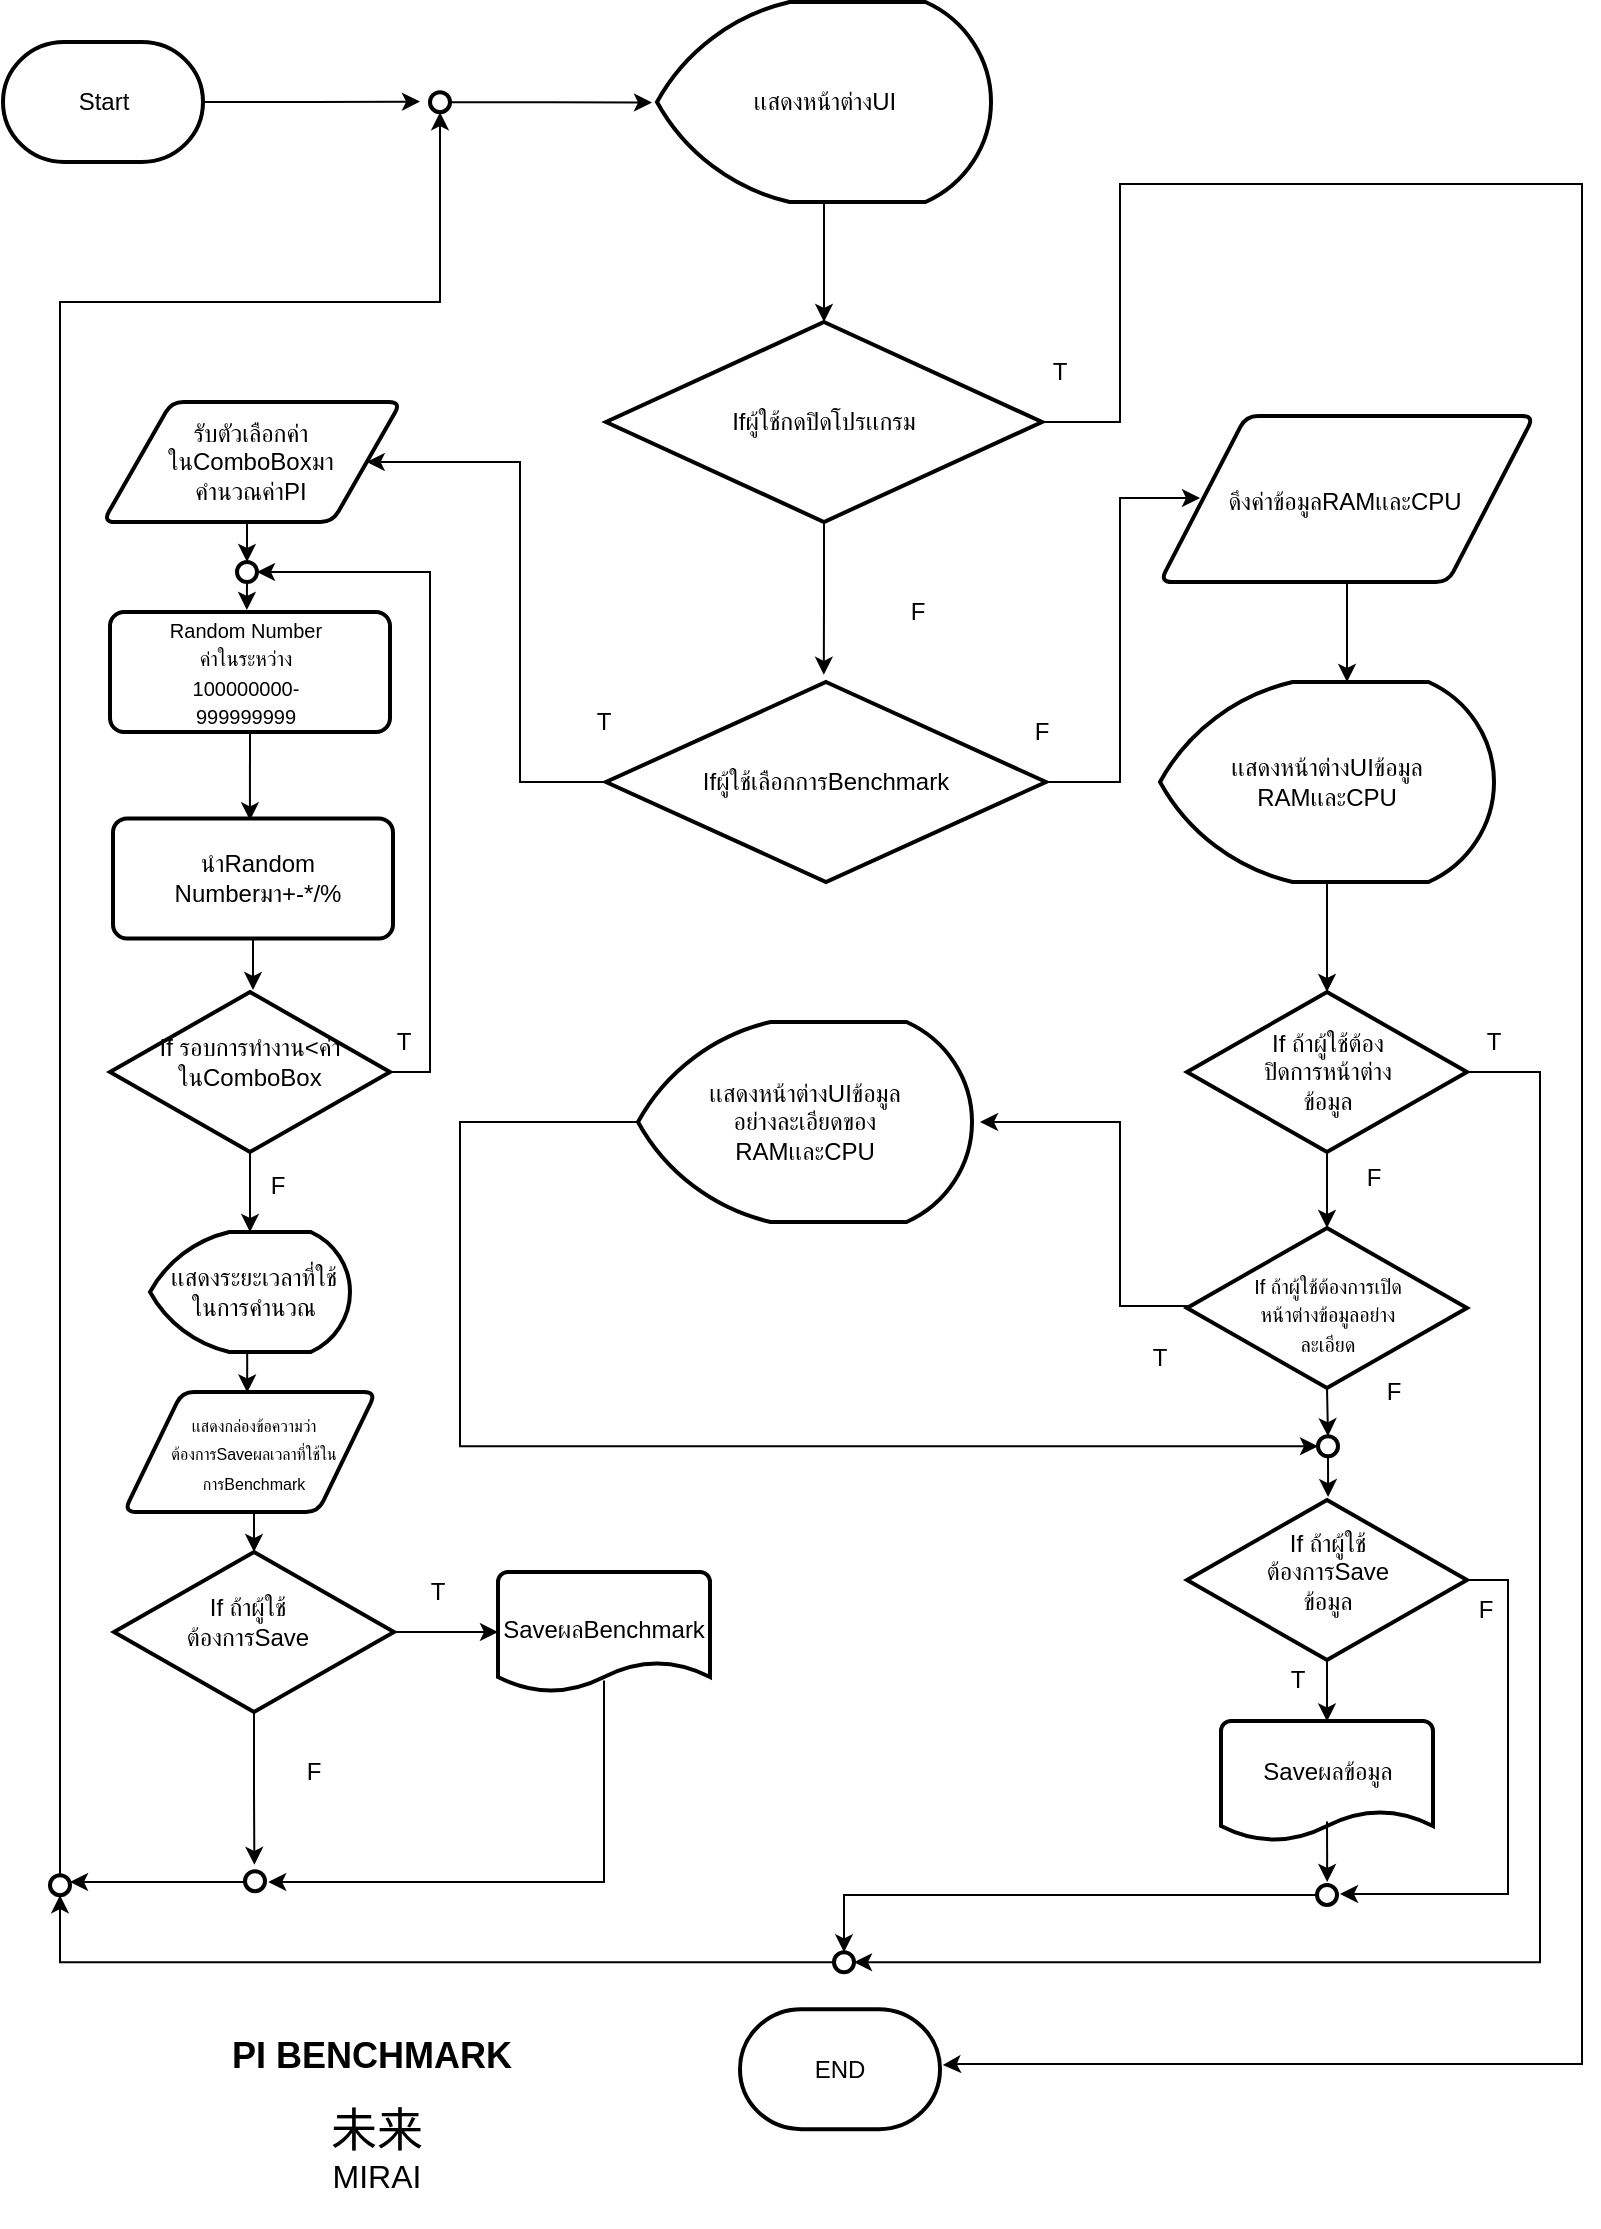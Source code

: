 <mxfile version="10.9.6" type="device"><diagram id="tdrPOvt-gT7DAUTGup8O" name="Page-1"><mxGraphModel dx="1243" dy="899" grid="1" gridSize="10" guides="1" tooltips="1" connect="1" arrows="1" fold="1" page="1" pageScale="1" pageWidth="827" pageHeight="1169" math="0" shadow="0"><root><mxCell id="0"/><mxCell id="1" parent="0"/><mxCell id="qbWmcRwHweNtYQnPMwT8-71" style="edgeStyle=orthogonalEdgeStyle;rounded=0;orthogonalLoop=1;jettySize=auto;html=1;exitX=1;exitY=0.5;exitDx=0;exitDy=0;exitPerimeter=0;" parent="1" source="erqGuCoqFYSn9tl3ci5M-1" edge="1"><mxGeometry relative="1" as="geometry"><mxPoint x="230" y="69.81" as="targetPoint"/></mxGeometry></mxCell><mxCell id="erqGuCoqFYSn9tl3ci5M-1" value="Start&lt;br&gt;" style="strokeWidth=2;html=1;shape=mxgraph.flowchart.terminator;whiteSpace=wrap;fontStyle=0" parent="1" vertex="1"><mxGeometry x="21.5" y="40" width="100" height="60" as="geometry"/></mxCell><mxCell id="erqGuCoqFYSn9tl3ci5M-51" style="edgeStyle=orthogonalEdgeStyle;rounded=0;orthogonalLoop=1;jettySize=auto;html=1;exitX=0.5;exitY=1;exitDx=0;exitDy=0;entryX=0.5;entryY=0;entryDx=0;entryDy=0;entryPerimeter=0;fontSize=5;" parent="1" source="erqGuCoqFYSn9tl3ci5M-16" target="erqGuCoqFYSn9tl3ci5M-49" edge="1"><mxGeometry relative="1" as="geometry"/></mxCell><mxCell id="erqGuCoqFYSn9tl3ci5M-16" value="" style="verticalLabelPosition=bottom;verticalAlign=top;html=1;strokeWidth=2;shape=parallelogram;perimeter=parallelogramPerimeter;whiteSpace=wrap;rounded=1;arcSize=12;size=0.23;fontStyle=0" parent="1" vertex="1"><mxGeometry x="71.5" y="220" width="149" height="60" as="geometry"/></mxCell><mxCell id="erqGuCoqFYSn9tl3ci5M-20" value="รับตัวเลือกค่าในComboBoxมาคำนวณค่าPI" style="text;html=1;fontStyle=0;whiteSpace=wrap;align=center;verticalAlign=middle;" parent="1" vertex="1"><mxGeometry x="96" y="225" width="99" height="50" as="geometry"/></mxCell><mxCell id="qbWmcRwHweNtYQnPMwT8-54" style="edgeStyle=orthogonalEdgeStyle;rounded=0;orthogonalLoop=1;jettySize=auto;html=1;exitX=0.5;exitY=1;exitDx=0;exitDy=0;entryX=0.489;entryY=0.016;entryDx=0;entryDy=0;entryPerimeter=0;" parent="1" source="erqGuCoqFYSn9tl3ci5M-33" target="erqGuCoqFYSn9tl3ci5M-37" edge="1"><mxGeometry relative="1" as="geometry"/></mxCell><mxCell id="erqGuCoqFYSn9tl3ci5M-33" value="" style="rounded=1;whiteSpace=wrap;html=1;absoluteArcSize=1;arcSize=14;strokeWidth=2;fontSize=5;align=center;" parent="1" vertex="1"><mxGeometry x="75" y="325" width="140" height="60" as="geometry"/></mxCell><mxCell id="erqGuCoqFYSn9tl3ci5M-36" value="&lt;font style=&quot;font-size: 10px&quot;&gt;Random Number&lt;br&gt;ค่าในระหว่าง&lt;br&gt;100000000-999999999&lt;/font&gt;" style="text;html=1;fontStyle=0;whiteSpace=wrap;align=center;verticalAlign=middle;" parent="1" vertex="1"><mxGeometry x="96" y="330" width="94" height="50" as="geometry"/></mxCell><mxCell id="erqGuCoqFYSn9tl3ci5M-87" style="edgeStyle=orthogonalEdgeStyle;rounded=0;orthogonalLoop=1;jettySize=auto;html=1;fontSize=5;" parent="1" source="erqGuCoqFYSn9tl3ci5M-37" edge="1"><mxGeometry relative="1" as="geometry"><mxPoint x="146.5" y="514" as="targetPoint"/><Array as="points"><mxPoint x="147" y="494"/><mxPoint x="147" y="494"/></Array></mxGeometry></mxCell><mxCell id="erqGuCoqFYSn9tl3ci5M-37" value="" style="rounded=1;whiteSpace=wrap;html=1;absoluteArcSize=1;arcSize=14;strokeWidth=2;fontSize=5;align=center;" parent="1" vertex="1"><mxGeometry x="76.5" y="428.2" width="140" height="60" as="geometry"/></mxCell><mxCell id="erqGuCoqFYSn9tl3ci5M-38" value="นำRandom Numberมา+-*/%" style="text;html=1;fontStyle=0;whiteSpace=wrap;align=center;verticalAlign=middle;" parent="1" vertex="1"><mxGeometry x="101.5" y="433.2" width="94" height="50" as="geometry"/></mxCell><mxCell id="erqGuCoqFYSn9tl3ci5M-47" style="edgeStyle=orthogonalEdgeStyle;rounded=0;orthogonalLoop=1;jettySize=auto;html=1;exitX=1;exitY=0.5;exitDx=0;exitDy=0;exitPerimeter=0;fontSize=5;entryX=1;entryY=0.5;entryDx=0;entryDy=0;entryPerimeter=0;" parent="1" source="erqGuCoqFYSn9tl3ci5M-42" target="erqGuCoqFYSn9tl3ci5M-49" edge="1"><mxGeometry relative="1" as="geometry"><mxPoint x="155" y="305" as="targetPoint"/><Array as="points"><mxPoint x="235" y="555"/><mxPoint x="235" y="305"/></Array></mxGeometry></mxCell><mxCell id="erqGuCoqFYSn9tl3ci5M-56" value="" style="edgeStyle=orthogonalEdgeStyle;rounded=0;orthogonalLoop=1;jettySize=auto;html=1;fontSize=5;" parent="1" source="erqGuCoqFYSn9tl3ci5M-42" target="erqGuCoqFYSn9tl3ci5M-55" edge="1"><mxGeometry relative="1" as="geometry"/></mxCell><mxCell id="erqGuCoqFYSn9tl3ci5M-42" value="" style="strokeWidth=2;html=1;shape=mxgraph.flowchart.decision;whiteSpace=wrap;fontSize=5;align=center;" parent="1" vertex="1"><mxGeometry x="75" y="515" width="140" height="80" as="geometry"/></mxCell><mxCell id="erqGuCoqFYSn9tl3ci5M-43" value="If รอบการทำงาน&amp;lt;ค่าในComboBox" style="text;html=1;fontStyle=0;whiteSpace=wrap;align=center;verticalAlign=middle;" parent="1" vertex="1"><mxGeometry x="98" y="525.2" width="94" height="50" as="geometry"/></mxCell><mxCell id="erqGuCoqFYSn9tl3ci5M-85" style="edgeStyle=orthogonalEdgeStyle;rounded=0;orthogonalLoop=1;jettySize=auto;html=1;exitX=0.5;exitY=1;exitDx=0;exitDy=0;exitPerimeter=0;fontSize=5;" parent="1" source="erqGuCoqFYSn9tl3ci5M-49" edge="1"><mxGeometry relative="1" as="geometry"><mxPoint x="143.419" y="323.977" as="targetPoint"/></mxGeometry></mxCell><mxCell id="erqGuCoqFYSn9tl3ci5M-49" value="" style="strokeWidth=2;html=1;shape=mxgraph.flowchart.start_2;whiteSpace=wrap;fontSize=5;align=center;" parent="1" vertex="1"><mxGeometry x="138.5" y="300" width="10" height="10" as="geometry"/></mxCell><mxCell id="erqGuCoqFYSn9tl3ci5M-54" value="T" style="text;html=1;fontStyle=0;whiteSpace=wrap;align=center;verticalAlign=middle;" parent="1" vertex="1"><mxGeometry x="175" y="515.2" width="94" height="50" as="geometry"/></mxCell><mxCell id="erqGuCoqFYSn9tl3ci5M-63" style="edgeStyle=orthogonalEdgeStyle;rounded=0;orthogonalLoop=1;jettySize=auto;html=1;exitX=0.5;exitY=1;exitDx=0;exitDy=0;exitPerimeter=0;entryX=0.463;entryY=0.004;entryDx=0;entryDy=0;entryPerimeter=0;fontSize=5;" parent="1" source="erqGuCoqFYSn9tl3ci5M-55" target="erqGuCoqFYSn9tl3ci5M-61" edge="1"><mxGeometry relative="1" as="geometry"/></mxCell><mxCell id="erqGuCoqFYSn9tl3ci5M-55" value="" style="strokeWidth=2;html=1;shape=mxgraph.flowchart.display;whiteSpace=wrap;fontSize=5;align=center;" parent="1" vertex="1"><mxGeometry x="95" y="635" width="100" height="60" as="geometry"/></mxCell><mxCell id="erqGuCoqFYSn9tl3ci5M-57" value="เเสดงระยะเวลาที่ใช้ในการคำนวณ" style="text;html=1;fontStyle=0;whiteSpace=wrap;align=center;verticalAlign=middle;" parent="1" vertex="1"><mxGeometry x="99.5" y="640.062" width="94" height="50" as="geometry"/></mxCell><mxCell id="erqGuCoqFYSn9tl3ci5M-58" value="F" style="text;html=1;fontStyle=0;whiteSpace=wrap;align=center;verticalAlign=middle;" parent="1" vertex="1"><mxGeometry x="112" y="587.2" width="94" height="50" as="geometry"/></mxCell><mxCell id="erqGuCoqFYSn9tl3ci5M-59" value="" style="strokeWidth=2;html=1;shape=mxgraph.flowchart.document2;whiteSpace=wrap;size=0.25;fontSize=5;align=center;" parent="1" vertex="1"><mxGeometry x="269" y="805" width="106" height="60" as="geometry"/></mxCell><mxCell id="erqGuCoqFYSn9tl3ci5M-60" value="" style="verticalLabelPosition=bottom;verticalAlign=top;html=1;strokeWidth=2;shape=parallelogram;perimeter=parallelogramPerimeter;whiteSpace=wrap;rounded=1;arcSize=12;size=0.23;fontSize=5;align=center;" parent="1" vertex="1"><mxGeometry x="82" y="715" width="126" height="60" as="geometry"/></mxCell><mxCell id="erqGuCoqFYSn9tl3ci5M-68" style="edgeStyle=orthogonalEdgeStyle;rounded=0;orthogonalLoop=1;jettySize=auto;html=1;exitX=0.5;exitY=1;exitDx=0;exitDy=0;entryX=0.5;entryY=0;entryDx=0;entryDy=0;entryPerimeter=0;fontSize=5;" parent="1" source="erqGuCoqFYSn9tl3ci5M-61" target="erqGuCoqFYSn9tl3ci5M-64" edge="1"><mxGeometry relative="1" as="geometry"><Array as="points"><mxPoint x="147" y="785"/><mxPoint x="147" y="785"/></Array></mxGeometry></mxCell><mxCell id="erqGuCoqFYSn9tl3ci5M-61" value="&lt;font style=&quot;font-size: 8px&quot;&gt;เเสดงกล่องข้อความว่าต้องการSaveผลเวลาที่ใช้ในการBenchmark&lt;/font&gt;" style="text;html=1;fontStyle=0;whiteSpace=wrap;align=center;verticalAlign=middle;" parent="1" vertex="1"><mxGeometry x="101" y="715" width="92" height="60" as="geometry"/></mxCell><mxCell id="erqGuCoqFYSn9tl3ci5M-69" value="" style="edgeStyle=orthogonalEdgeStyle;rounded=0;orthogonalLoop=1;jettySize=auto;html=1;fontSize=5;" parent="1" source="erqGuCoqFYSn9tl3ci5M-64" target="erqGuCoqFYSn9tl3ci5M-59" edge="1"><mxGeometry relative="1" as="geometry"/></mxCell><mxCell id="QAZasXvGWqtTVQiqI3l2-1" style="edgeStyle=orthogonalEdgeStyle;rounded=0;orthogonalLoop=1;jettySize=auto;html=1;exitX=0.5;exitY=1;exitDx=0;exitDy=0;exitPerimeter=0;entryX=0.469;entryY=-0.317;entryDx=0;entryDy=0;entryPerimeter=0;" edge="1" parent="1" source="erqGuCoqFYSn9tl3ci5M-64" target="erqGuCoqFYSn9tl3ci5M-73"><mxGeometry relative="1" as="geometry"/></mxCell><mxCell id="erqGuCoqFYSn9tl3ci5M-64" value="" style="strokeWidth=2;html=1;shape=mxgraph.flowchart.decision;whiteSpace=wrap;fontSize=5;align=center;" parent="1" vertex="1"><mxGeometry x="77" y="795" width="140" height="80" as="geometry"/></mxCell><mxCell id="erqGuCoqFYSn9tl3ci5M-65" value="If ถ้าผู้ใช้ต้องการSave" style="text;html=1;fontStyle=0;whiteSpace=wrap;align=center;verticalAlign=middle;" parent="1" vertex="1"><mxGeometry x="96.5" y="805.2" width="94" height="50" as="geometry"/></mxCell><mxCell id="erqGuCoqFYSn9tl3ci5M-66" value="T" style="text;html=1;fontStyle=0;whiteSpace=wrap;align=center;verticalAlign=middle;" parent="1" vertex="1"><mxGeometry x="192" y="790.2" width="94" height="50" as="geometry"/></mxCell><mxCell id="erqGuCoqFYSn9tl3ci5M-78" style="edgeStyle=orthogonalEdgeStyle;rounded=0;orthogonalLoop=1;jettySize=auto;html=1;exitX=0.5;exitY=1;exitDx=0;exitDy=0;fontSize=5;entryX=1.16;entryY=0.568;entryDx=0;entryDy=0;entryPerimeter=0;" parent="1" source="erqGuCoqFYSn9tl3ci5M-70" target="erqGuCoqFYSn9tl3ci5M-73" edge="1"><mxGeometry relative="1" as="geometry"><mxPoint x="155" y="960" as="targetPoint"/><Array as="points"><mxPoint x="322" y="960"/><mxPoint x="155" y="960"/></Array></mxGeometry></mxCell><mxCell id="erqGuCoqFYSn9tl3ci5M-70" value="SaveผลBenchmark" style="text;html=1;fontStyle=0;whiteSpace=wrap;align=center;verticalAlign=middle;" parent="1" vertex="1"><mxGeometry x="275" y="809.2" width="94" height="50" as="geometry"/></mxCell><mxCell id="qbWmcRwHweNtYQnPMwT8-38" style="edgeStyle=orthogonalEdgeStyle;rounded=0;orthogonalLoop=1;jettySize=auto;html=1;entryX=0.5;entryY=1;entryDx=0;entryDy=0;entryPerimeter=0;" parent="1" source="qbWmcRwHweNtYQnPMwT8-93" target="qbWmcRwHweNtYQnPMwT8-33" edge="1"><mxGeometry relative="1" as="geometry"><mxPoint y="125.714" as="targetPoint"/><mxPoint x="50" y="935" as="sourcePoint"/><Array as="points"><mxPoint x="50" y="170"/><mxPoint x="240" y="170"/></Array></mxGeometry></mxCell><mxCell id="qbWmcRwHweNtYQnPMwT8-85" style="edgeStyle=orthogonalEdgeStyle;rounded=0;orthogonalLoop=1;jettySize=auto;html=1;exitX=0.5;exitY=1;exitDx=0;exitDy=0;exitPerimeter=0;" parent="1" source="erqGuCoqFYSn9tl3ci5M-73" target="qbWmcRwHweNtYQnPMwT8-93" edge="1"><mxGeometry relative="1" as="geometry"><mxPoint x="60" y="960" as="targetPoint"/><Array as="points"><mxPoint x="147" y="960"/></Array></mxGeometry></mxCell><mxCell id="erqGuCoqFYSn9tl3ci5M-73" value="" style="strokeWidth=2;html=1;shape=mxgraph.flowchart.start_2;whiteSpace=wrap;fontSize=5;align=center;" parent="1" vertex="1"><mxGeometry x="142.5" y="954.6" width="10" height="10" as="geometry"/></mxCell><mxCell id="erqGuCoqFYSn9tl3ci5M-80" value="F" style="text;html=1;fontStyle=0;whiteSpace=wrap;align=center;verticalAlign=middle;" parent="1" vertex="1"><mxGeometry x="130" y="879.7" width="94" height="50" as="geometry"/></mxCell><mxCell id="erqGuCoqFYSn9tl3ci5M-81" value="END" style="strokeWidth=2;html=1;shape=mxgraph.flowchart.terminator;whiteSpace=wrap;fontStyle=0" parent="1" vertex="1"><mxGeometry x="390" y="1023.571" width="100" height="60" as="geometry"/></mxCell><mxCell id="qbWmcRwHweNtYQnPMwT8-4" value="" style="edgeStyle=orthogonalEdgeStyle;rounded=0;orthogonalLoop=1;jettySize=auto;html=1;entryX=1;entryY=0.5;entryDx=0;entryDy=0;" parent="1" source="qbWmcRwHweNtYQnPMwT8-2" target="erqGuCoqFYSn9tl3ci5M-16" edge="1"><mxGeometry relative="1" as="geometry"><mxPoint x="310" y="250" as="targetPoint"/><Array as="points"><mxPoint x="280" y="410"/><mxPoint x="280" y="250"/></Array></mxGeometry></mxCell><mxCell id="qbWmcRwHweNtYQnPMwT8-47" style="edgeStyle=orthogonalEdgeStyle;rounded=0;orthogonalLoop=1;jettySize=auto;html=1;exitX=1;exitY=0.5;exitDx=0;exitDy=0;exitPerimeter=0;" parent="1" source="qbWmcRwHweNtYQnPMwT8-2" edge="1"><mxGeometry relative="1" as="geometry"><mxPoint x="620" y="268" as="targetPoint"/><Array as="points"><mxPoint x="580" y="410"/><mxPoint x="580" y="268"/></Array></mxGeometry></mxCell><mxCell id="qbWmcRwHweNtYQnPMwT8-2" value="Ifผู้ใช้เลือกการBenchmark" style="strokeWidth=2;html=1;shape=mxgraph.flowchart.decision;whiteSpace=wrap;" parent="1" vertex="1"><mxGeometry x="323" y="360" width="220" height="100" as="geometry"/></mxCell><mxCell id="QAZasXvGWqtTVQiqI3l2-5" style="edgeStyle=orthogonalEdgeStyle;rounded=0;orthogonalLoop=1;jettySize=auto;html=1;exitX=0.5;exitY=1;exitDx=0;exitDy=0;exitPerimeter=0;" edge="1" parent="1" source="qbWmcRwHweNtYQnPMwT8-7" target="qbWmcRwHweNtYQnPMwT8-8"><mxGeometry relative="1" as="geometry"/></mxCell><mxCell id="qbWmcRwHweNtYQnPMwT8-7" value="เเสดงหน้าต่างUI" style="strokeWidth=2;html=1;shape=mxgraph.flowchart.display;whiteSpace=wrap;" parent="1" vertex="1"><mxGeometry x="348.5" y="20" width="167" height="100" as="geometry"/></mxCell><mxCell id="qbWmcRwHweNtYQnPMwT8-16" value="" style="edgeStyle=orthogonalEdgeStyle;rounded=0;orthogonalLoop=1;jettySize=auto;html=1;entryX=1.014;entryY=0.465;entryDx=0;entryDy=0;entryPerimeter=0;" parent="1" source="qbWmcRwHweNtYQnPMwT8-8" edge="1" target="erqGuCoqFYSn9tl3ci5M-81"><mxGeometry relative="1" as="geometry"><mxPoint x="490" y="1050" as="targetPoint"/><Array as="points"><mxPoint x="580" y="230"/><mxPoint x="580" y="111"/><mxPoint x="811" y="111"/><mxPoint x="811" y="1051"/><mxPoint x="500" y="1051"/></Array></mxGeometry></mxCell><mxCell id="qbWmcRwHweNtYQnPMwT8-92" style="edgeStyle=orthogonalEdgeStyle;rounded=0;orthogonalLoop=1;jettySize=auto;html=1;exitX=0.5;exitY=1;exitDx=0;exitDy=0;exitPerimeter=0;entryX=0.495;entryY=-0.036;entryDx=0;entryDy=0;entryPerimeter=0;" parent="1" source="qbWmcRwHweNtYQnPMwT8-8" target="qbWmcRwHweNtYQnPMwT8-2" edge="1"><mxGeometry relative="1" as="geometry"/></mxCell><mxCell id="qbWmcRwHweNtYQnPMwT8-8" value="Ifผู้ใช้กดปิดโปรเเกรม" style="strokeWidth=2;html=1;shape=mxgraph.flowchart.decision;whiteSpace=wrap;" parent="1" vertex="1"><mxGeometry x="323" y="180" width="218" height="100" as="geometry"/></mxCell><mxCell id="qbWmcRwHweNtYQnPMwT8-23" value="T" style="text;html=1;fontStyle=0;whiteSpace=wrap;align=center;verticalAlign=middle;" parent="1" vertex="1"><mxGeometry x="503" y="180.2" width="94" height="50" as="geometry"/></mxCell><mxCell id="qbWmcRwHweNtYQnPMwT8-26" value="F" style="text;html=1;fontStyle=0;whiteSpace=wrap;align=center;verticalAlign=middle;" parent="1" vertex="1"><mxGeometry x="494" y="360.2" width="94" height="50" as="geometry"/></mxCell><mxCell id="qbWmcRwHweNtYQnPMwT8-73" style="edgeStyle=orthogonalEdgeStyle;rounded=0;orthogonalLoop=1;jettySize=auto;html=1;exitX=1;exitY=0.5;exitDx=0;exitDy=0;exitPerimeter=0;" parent="1" source="qbWmcRwHweNtYQnPMwT8-33" edge="1"><mxGeometry relative="1" as="geometry"><mxPoint x="346" y="70.286" as="targetPoint"/><mxPoint x="251.048" y="70.286" as="sourcePoint"/><Array as="points"/></mxGeometry></mxCell><mxCell id="qbWmcRwHweNtYQnPMwT8-33" value="" style="strokeWidth=2;html=1;shape=mxgraph.flowchart.start_2;whiteSpace=wrap;fontSize=5;align=center;" parent="1" vertex="1"><mxGeometry x="235" y="65.1" width="10" height="10" as="geometry"/></mxCell><mxCell id="qbWmcRwHweNtYQnPMwT8-40" value="T" style="text;html=1;fontStyle=0;whiteSpace=wrap;align=center;verticalAlign=middle;" parent="1" vertex="1"><mxGeometry x="275" y="355.2" width="94" height="50" as="geometry"/></mxCell><mxCell id="qbWmcRwHweNtYQnPMwT8-41" value="F" style="text;html=1;fontStyle=0;whiteSpace=wrap;align=center;verticalAlign=middle;" parent="1" vertex="1"><mxGeometry x="659.5" y="583.2" width="94" height="50" as="geometry"/></mxCell><mxCell id="qbWmcRwHweNtYQnPMwT8-81" style="edgeStyle=orthogonalEdgeStyle;rounded=0;orthogonalLoop=1;jettySize=auto;html=1;exitX=0.5;exitY=1;exitDx=0;exitDy=0;exitPerimeter=0;entryX=0.5;entryY=0;entryDx=0;entryDy=0;entryPerimeter=0;" parent="1" source="qbWmcRwHweNtYQnPMwT8-42" target="qbWmcRwHweNtYQnPMwT8-78" edge="1"><mxGeometry relative="1" as="geometry"/></mxCell><mxCell id="qbWmcRwHweNtYQnPMwT8-42" value="เเสดงหน้าต่างUIข้อมูล&lt;br&gt;RAMเเละCPU" style="strokeWidth=2;html=1;shape=mxgraph.flowchart.display;whiteSpace=wrap;" parent="1" vertex="1"><mxGeometry x="600" y="360" width="167" height="100" as="geometry"/></mxCell><mxCell id="qbWmcRwHweNtYQnPMwT8-52" style="edgeStyle=orthogonalEdgeStyle;rounded=0;orthogonalLoop=1;jettySize=auto;html=1;exitX=0.5;exitY=1;exitDx=0;exitDy=0;entryX=0.56;entryY=0;entryDx=0;entryDy=0;entryPerimeter=0;" parent="1" source="qbWmcRwHweNtYQnPMwT8-43" target="qbWmcRwHweNtYQnPMwT8-42" edge="1"><mxGeometry relative="1" as="geometry"/></mxCell><mxCell id="qbWmcRwHweNtYQnPMwT8-43" value="" style="verticalLabelPosition=bottom;verticalAlign=top;html=1;strokeWidth=2;shape=parallelogram;perimeter=parallelogramPerimeter;whiteSpace=wrap;rounded=1;arcSize=12;size=0.23;fontStyle=0" parent="1" vertex="1"><mxGeometry x="600" y="227" width="187" height="83" as="geometry"/></mxCell><mxCell id="qbWmcRwHweNtYQnPMwT8-44" value="ดึงค่าข้อมูลRAMเเละCPU" style="text;html=1;fontStyle=0;whiteSpace=wrap;align=center;verticalAlign=middle;" parent="1" vertex="1"><mxGeometry x="622" y="237" width="141" height="65" as="geometry"/></mxCell><mxCell id="qbWmcRwHweNtYQnPMwT8-60" value="" style="strokeWidth=2;html=1;shape=mxgraph.flowchart.document2;whiteSpace=wrap;size=0.25;fontSize=5;align=center;" parent="1" vertex="1"><mxGeometry x="630.5" y="879.5" width="106" height="60" as="geometry"/></mxCell><mxCell id="qbWmcRwHweNtYQnPMwT8-83" style="edgeStyle=orthogonalEdgeStyle;rounded=0;orthogonalLoop=1;jettySize=auto;html=1;exitX=1;exitY=0.5;exitDx=0;exitDy=0;exitPerimeter=0;" parent="1" source="qbWmcRwHweNtYQnPMwT8-63" edge="1"><mxGeometry relative="1" as="geometry"><mxPoint x="690" y="966" as="targetPoint"/><Array as="points"><mxPoint x="774" y="809"/><mxPoint x="774" y="966"/></Array></mxGeometry></mxCell><mxCell id="qbWmcRwHweNtYQnPMwT8-84" style="edgeStyle=orthogonalEdgeStyle;rounded=0;orthogonalLoop=1;jettySize=auto;html=1;exitX=0.5;exitY=1;exitDx=0;exitDy=0;exitPerimeter=0;entryX=0.5;entryY=0;entryDx=0;entryDy=0;" parent="1" source="qbWmcRwHweNtYQnPMwT8-63" target="qbWmcRwHweNtYQnPMwT8-66" edge="1"><mxGeometry relative="1" as="geometry"/></mxCell><mxCell id="qbWmcRwHweNtYQnPMwT8-63" value="" style="strokeWidth=2;html=1;shape=mxgraph.flowchart.decision;whiteSpace=wrap;fontSize=5;align=center;" parent="1" vertex="1"><mxGeometry x="613.5" y="769" width="140" height="80" as="geometry"/></mxCell><mxCell id="qbWmcRwHweNtYQnPMwT8-64" value="If ถ้าผู้ใช้ต้องการSave&lt;br&gt;ข้อมูล" style="text;html=1;fontStyle=0;whiteSpace=wrap;align=center;verticalAlign=middle;" parent="1" vertex="1"><mxGeometry x="636.5" y="780.2" width="94" height="50" as="geometry"/></mxCell><mxCell id="qbWmcRwHweNtYQnPMwT8-65" value="T" style="text;html=1;fontStyle=0;whiteSpace=wrap;align=center;verticalAlign=middle;" parent="1" vertex="1"><mxGeometry x="720" y="515.2" width="94" height="50" as="geometry"/></mxCell><mxCell id="qbWmcRwHweNtYQnPMwT8-111" style="edgeStyle=orthogonalEdgeStyle;rounded=0;orthogonalLoop=1;jettySize=auto;html=1;exitX=0.5;exitY=1;exitDx=0;exitDy=0;" parent="1" source="qbWmcRwHweNtYQnPMwT8-66" edge="1"><mxGeometry relative="1" as="geometry"><mxPoint x="683.6" y="960" as="targetPoint"/></mxGeometry></mxCell><mxCell id="qbWmcRwHweNtYQnPMwT8-66" value="Saveผลข้อมูล" style="text;html=1;fontStyle=0;whiteSpace=wrap;align=center;verticalAlign=middle;" parent="1" vertex="1"><mxGeometry x="636.5" y="879.7" width="94" height="50" as="geometry"/></mxCell><mxCell id="qbWmcRwHweNtYQnPMwT8-102" style="edgeStyle=orthogonalEdgeStyle;rounded=0;orthogonalLoop=1;jettySize=auto;html=1;exitX=1;exitY=0.5;exitDx=0;exitDy=0;exitPerimeter=0;entryX=1;entryY=0.5;entryDx=0;entryDy=0;entryPerimeter=0;" parent="1" source="qbWmcRwHweNtYQnPMwT8-78" target="qbWmcRwHweNtYQnPMwT8-101" edge="1"><mxGeometry relative="1" as="geometry"><mxPoint x="450" y="1000" as="targetPoint"/><Array as="points"><mxPoint x="790" y="555"/><mxPoint x="790" y="1000"/></Array></mxGeometry></mxCell><mxCell id="QAZasXvGWqtTVQiqI3l2-8" style="edgeStyle=orthogonalEdgeStyle;rounded=0;orthogonalLoop=1;jettySize=auto;html=1;exitX=0.5;exitY=1;exitDx=0;exitDy=0;exitPerimeter=0;entryX=0.5;entryY=0;entryDx=0;entryDy=0;entryPerimeter=0;" edge="1" parent="1" source="qbWmcRwHweNtYQnPMwT8-78" target="QAZasXvGWqtTVQiqI3l2-6"><mxGeometry relative="1" as="geometry"><mxPoint x="683.619" y="630" as="targetPoint"/></mxGeometry></mxCell><mxCell id="qbWmcRwHweNtYQnPMwT8-78" value="" style="strokeWidth=2;html=1;shape=mxgraph.flowchart.decision;whiteSpace=wrap;fontSize=5;align=center;" parent="1" vertex="1"><mxGeometry x="613.5" y="515" width="140" height="80" as="geometry"/></mxCell><mxCell id="qbWmcRwHweNtYQnPMwT8-79" value="If ถ้าผู้ใช้ต้อง&lt;br&gt;ปิดการหน้าต่าง&lt;br&gt;ข้อมูล" style="text;html=1;fontStyle=0;whiteSpace=wrap;align=center;verticalAlign=middle;" parent="1" vertex="1"><mxGeometry x="636.5" y="530.2" width="94" height="50" as="geometry"/></mxCell><mxCell id="qbWmcRwHweNtYQnPMwT8-99" style="edgeStyle=orthogonalEdgeStyle;rounded=0;orthogonalLoop=1;jettySize=auto;html=1;exitX=0;exitY=0.5;exitDx=0;exitDy=0;exitPerimeter=0;entryX=0.5;entryY=0;entryDx=0;entryDy=0;entryPerimeter=0;" parent="1" source="qbWmcRwHweNtYQnPMwT8-90" target="qbWmcRwHweNtYQnPMwT8-101" edge="1"><mxGeometry relative="1" as="geometry"><mxPoint x="442" y="990" as="targetPoint"/></mxGeometry></mxCell><mxCell id="qbWmcRwHweNtYQnPMwT8-90" value="" style="strokeWidth=2;html=1;shape=mxgraph.flowchart.start_2;whiteSpace=wrap;fontSize=5;align=center;" parent="1" vertex="1"><mxGeometry x="678.5" y="961.479" width="10" height="10" as="geometry"/></mxCell><mxCell id="qbWmcRwHweNtYQnPMwT8-93" value="" style="strokeWidth=2;html=1;shape=mxgraph.flowchart.start_2;whiteSpace=wrap;fontSize=5;align=center;" parent="1" vertex="1"><mxGeometry x="45" y="956.6" width="10" height="10" as="geometry"/></mxCell><mxCell id="qbWmcRwHweNtYQnPMwT8-104" style="edgeStyle=orthogonalEdgeStyle;rounded=0;orthogonalLoop=1;jettySize=auto;html=1;exitX=0;exitY=0.5;exitDx=0;exitDy=0;exitPerimeter=0;entryX=0.5;entryY=1;entryDx=0;entryDy=0;entryPerimeter=0;" parent="1" source="qbWmcRwHweNtYQnPMwT8-101" target="qbWmcRwHweNtYQnPMwT8-93" edge="1"><mxGeometry relative="1" as="geometry"/></mxCell><mxCell id="qbWmcRwHweNtYQnPMwT8-101" value="" style="strokeWidth=2;html=1;shape=mxgraph.flowchart.start_2;whiteSpace=wrap;fontSize=5;align=center;" parent="1" vertex="1"><mxGeometry x="437" y="995.129" width="10" height="10" as="geometry"/></mxCell><mxCell id="qbWmcRwHweNtYQnPMwT8-109" value="F" style="text;html=1;fontStyle=0;whiteSpace=wrap;align=center;verticalAlign=middle;" parent="1" vertex="1"><mxGeometry x="716" y="799.2" width="94" height="50" as="geometry"/></mxCell><mxCell id="qbWmcRwHweNtYQnPMwT8-110" value="T" style="text;html=1;fontStyle=0;whiteSpace=wrap;align=center;verticalAlign=middle;" parent="1" vertex="1"><mxGeometry x="622" y="834.2" width="94" height="50" as="geometry"/></mxCell><mxCell id="QAZasXvGWqtTVQiqI3l2-2" value="F" style="text;html=1;fontStyle=0;whiteSpace=wrap;align=center;verticalAlign=middle;" vertex="1" parent="1"><mxGeometry x="432" y="300.2" width="94" height="50" as="geometry"/></mxCell><mxCell id="QAZasXvGWqtTVQiqI3l2-9" style="edgeStyle=orthogonalEdgeStyle;rounded=0;orthogonalLoop=1;jettySize=auto;html=1;exitX=0.5;exitY=1;exitDx=0;exitDy=0;exitPerimeter=0;entryX=0.5;entryY=0;entryDx=0;entryDy=0;entryPerimeter=0;" edge="1" parent="1" source="QAZasXvGWqtTVQiqI3l2-6" target="QAZasXvGWqtTVQiqI3l2-12"><mxGeometry relative="1" as="geometry"><mxPoint x="684" y="730" as="targetPoint"/></mxGeometry></mxCell><mxCell id="QAZasXvGWqtTVQiqI3l2-11" value="" style="edgeStyle=orthogonalEdgeStyle;rounded=0;orthogonalLoop=1;jettySize=auto;html=1;exitX=0;exitY=0.5;exitDx=0;exitDy=0;exitPerimeter=0;" edge="1" parent="1" source="QAZasXvGWqtTVQiqI3l2-6"><mxGeometry relative="1" as="geometry"><mxPoint x="510" y="580" as="targetPoint"/><Array as="points"><mxPoint x="580" y="672"/><mxPoint x="580" y="580"/></Array></mxGeometry></mxCell><mxCell id="QAZasXvGWqtTVQiqI3l2-6" value="" style="strokeWidth=2;html=1;shape=mxgraph.flowchart.decision;whiteSpace=wrap;fontSize=5;align=center;" vertex="1" parent="1"><mxGeometry x="613.5" y="633" width="140" height="80" as="geometry"/></mxCell><mxCell id="QAZasXvGWqtTVQiqI3l2-7" value="&lt;font style=&quot;font-size: 10px&quot;&gt;If ถ้าผู้ใช้ต้องการเปิดหน้าต่างข้อมูลอย่างละเอียด&lt;/font&gt;" style="text;html=1;fontStyle=0;whiteSpace=wrap;align=center;verticalAlign=middle;" vertex="1" parent="1"><mxGeometry x="639" y="645" width="90" height="62" as="geometry"/></mxCell><mxCell id="QAZasXvGWqtTVQiqI3l2-14" style="edgeStyle=orthogonalEdgeStyle;rounded=0;orthogonalLoop=1;jettySize=auto;html=1;exitX=0.5;exitY=1;exitDx=0;exitDy=0;exitPerimeter=0;entryX=0.504;entryY=-0.018;entryDx=0;entryDy=0;entryPerimeter=0;" edge="1" parent="1" source="QAZasXvGWqtTVQiqI3l2-12" target="qbWmcRwHweNtYQnPMwT8-63"><mxGeometry relative="1" as="geometry"/></mxCell><mxCell id="QAZasXvGWqtTVQiqI3l2-12" value="" style="strokeWidth=2;html=1;shape=mxgraph.flowchart.start_2;whiteSpace=wrap;fontSize=5;align=center;" vertex="1" parent="1"><mxGeometry x="679" y="737.129" width="10" height="10" as="geometry"/></mxCell><mxCell id="QAZasXvGWqtTVQiqI3l2-17" style="edgeStyle=orthogonalEdgeStyle;rounded=0;orthogonalLoop=1;jettySize=auto;html=1;exitX=0.5;exitY=1;exitDx=0;exitDy=0;exitPerimeter=0;entryX=0;entryY=0.5;entryDx=0;entryDy=0;entryPerimeter=0;" edge="1" parent="1" source="QAZasXvGWqtTVQiqI3l2-15" target="QAZasXvGWqtTVQiqI3l2-12"><mxGeometry relative="1" as="geometry"><Array as="points"><mxPoint x="423" y="580"/><mxPoint x="250" y="580"/><mxPoint x="250" y="742"/></Array></mxGeometry></mxCell><mxCell id="QAZasXvGWqtTVQiqI3l2-15" value="เเสดงหน้าต่างUIข้อมูล&lt;br&gt;อย่างละเอียดของ&lt;br&gt;RAMเเละCPU" style="strokeWidth=2;html=1;shape=mxgraph.flowchart.display;whiteSpace=wrap;" vertex="1" parent="1"><mxGeometry x="339" y="530" width="167" height="100" as="geometry"/></mxCell><mxCell id="QAZasXvGWqtTVQiqI3l2-18" value="T" style="text;html=1;fontStyle=0;whiteSpace=wrap;align=center;verticalAlign=middle;" vertex="1" parent="1"><mxGeometry x="553" y="673.2" width="94" height="50" as="geometry"/></mxCell><mxCell id="QAZasXvGWqtTVQiqI3l2-20" value="F" style="text;html=1;fontStyle=0;whiteSpace=wrap;align=center;verticalAlign=middle;" vertex="1" parent="1"><mxGeometry x="669.5" y="690.2" width="94" height="50" as="geometry"/></mxCell><mxCell id="QAZasXvGWqtTVQiqI3l2-23" value="&lt;h1 style=&quot;font-size: 18px&quot;&gt;&lt;font style=&quot;font-size: 18px&quot;&gt;PI BENCHMARK&amp;nbsp;&lt;/font&gt;&lt;/h1&gt;&lt;font&gt;&lt;span style=&quot;font-size: 23px&quot;&gt;未来&lt;/span&gt;&lt;br&gt;&lt;font style=&quot;font-size: 16px&quot;&gt;MIRAI&lt;/font&gt;&lt;/font&gt;" style="text;html=1;strokeColor=none;fillColor=none;spacing=5;spacingTop=-20;whiteSpace=wrap;overflow=hidden;rounded=0;align=center;" vertex="1" parent="1"><mxGeometry x="48.5" y="1034.5" width="319" height="98" as="geometry"/></mxCell></root></mxGraphModel></diagram></mxfile>